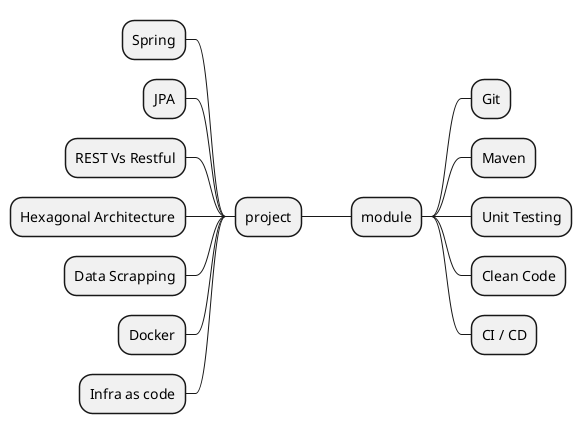 @startmindmap
* module

** Git
** Maven
** Unit Testing
** Clean Code
** CI / CD

left side

** project
*** Spring
*** JPA
*** REST Vs Restful
*** Hexagonal Architecture
*** Data Scrapping
*** Docker
*** Infra as code

@endmindmap
